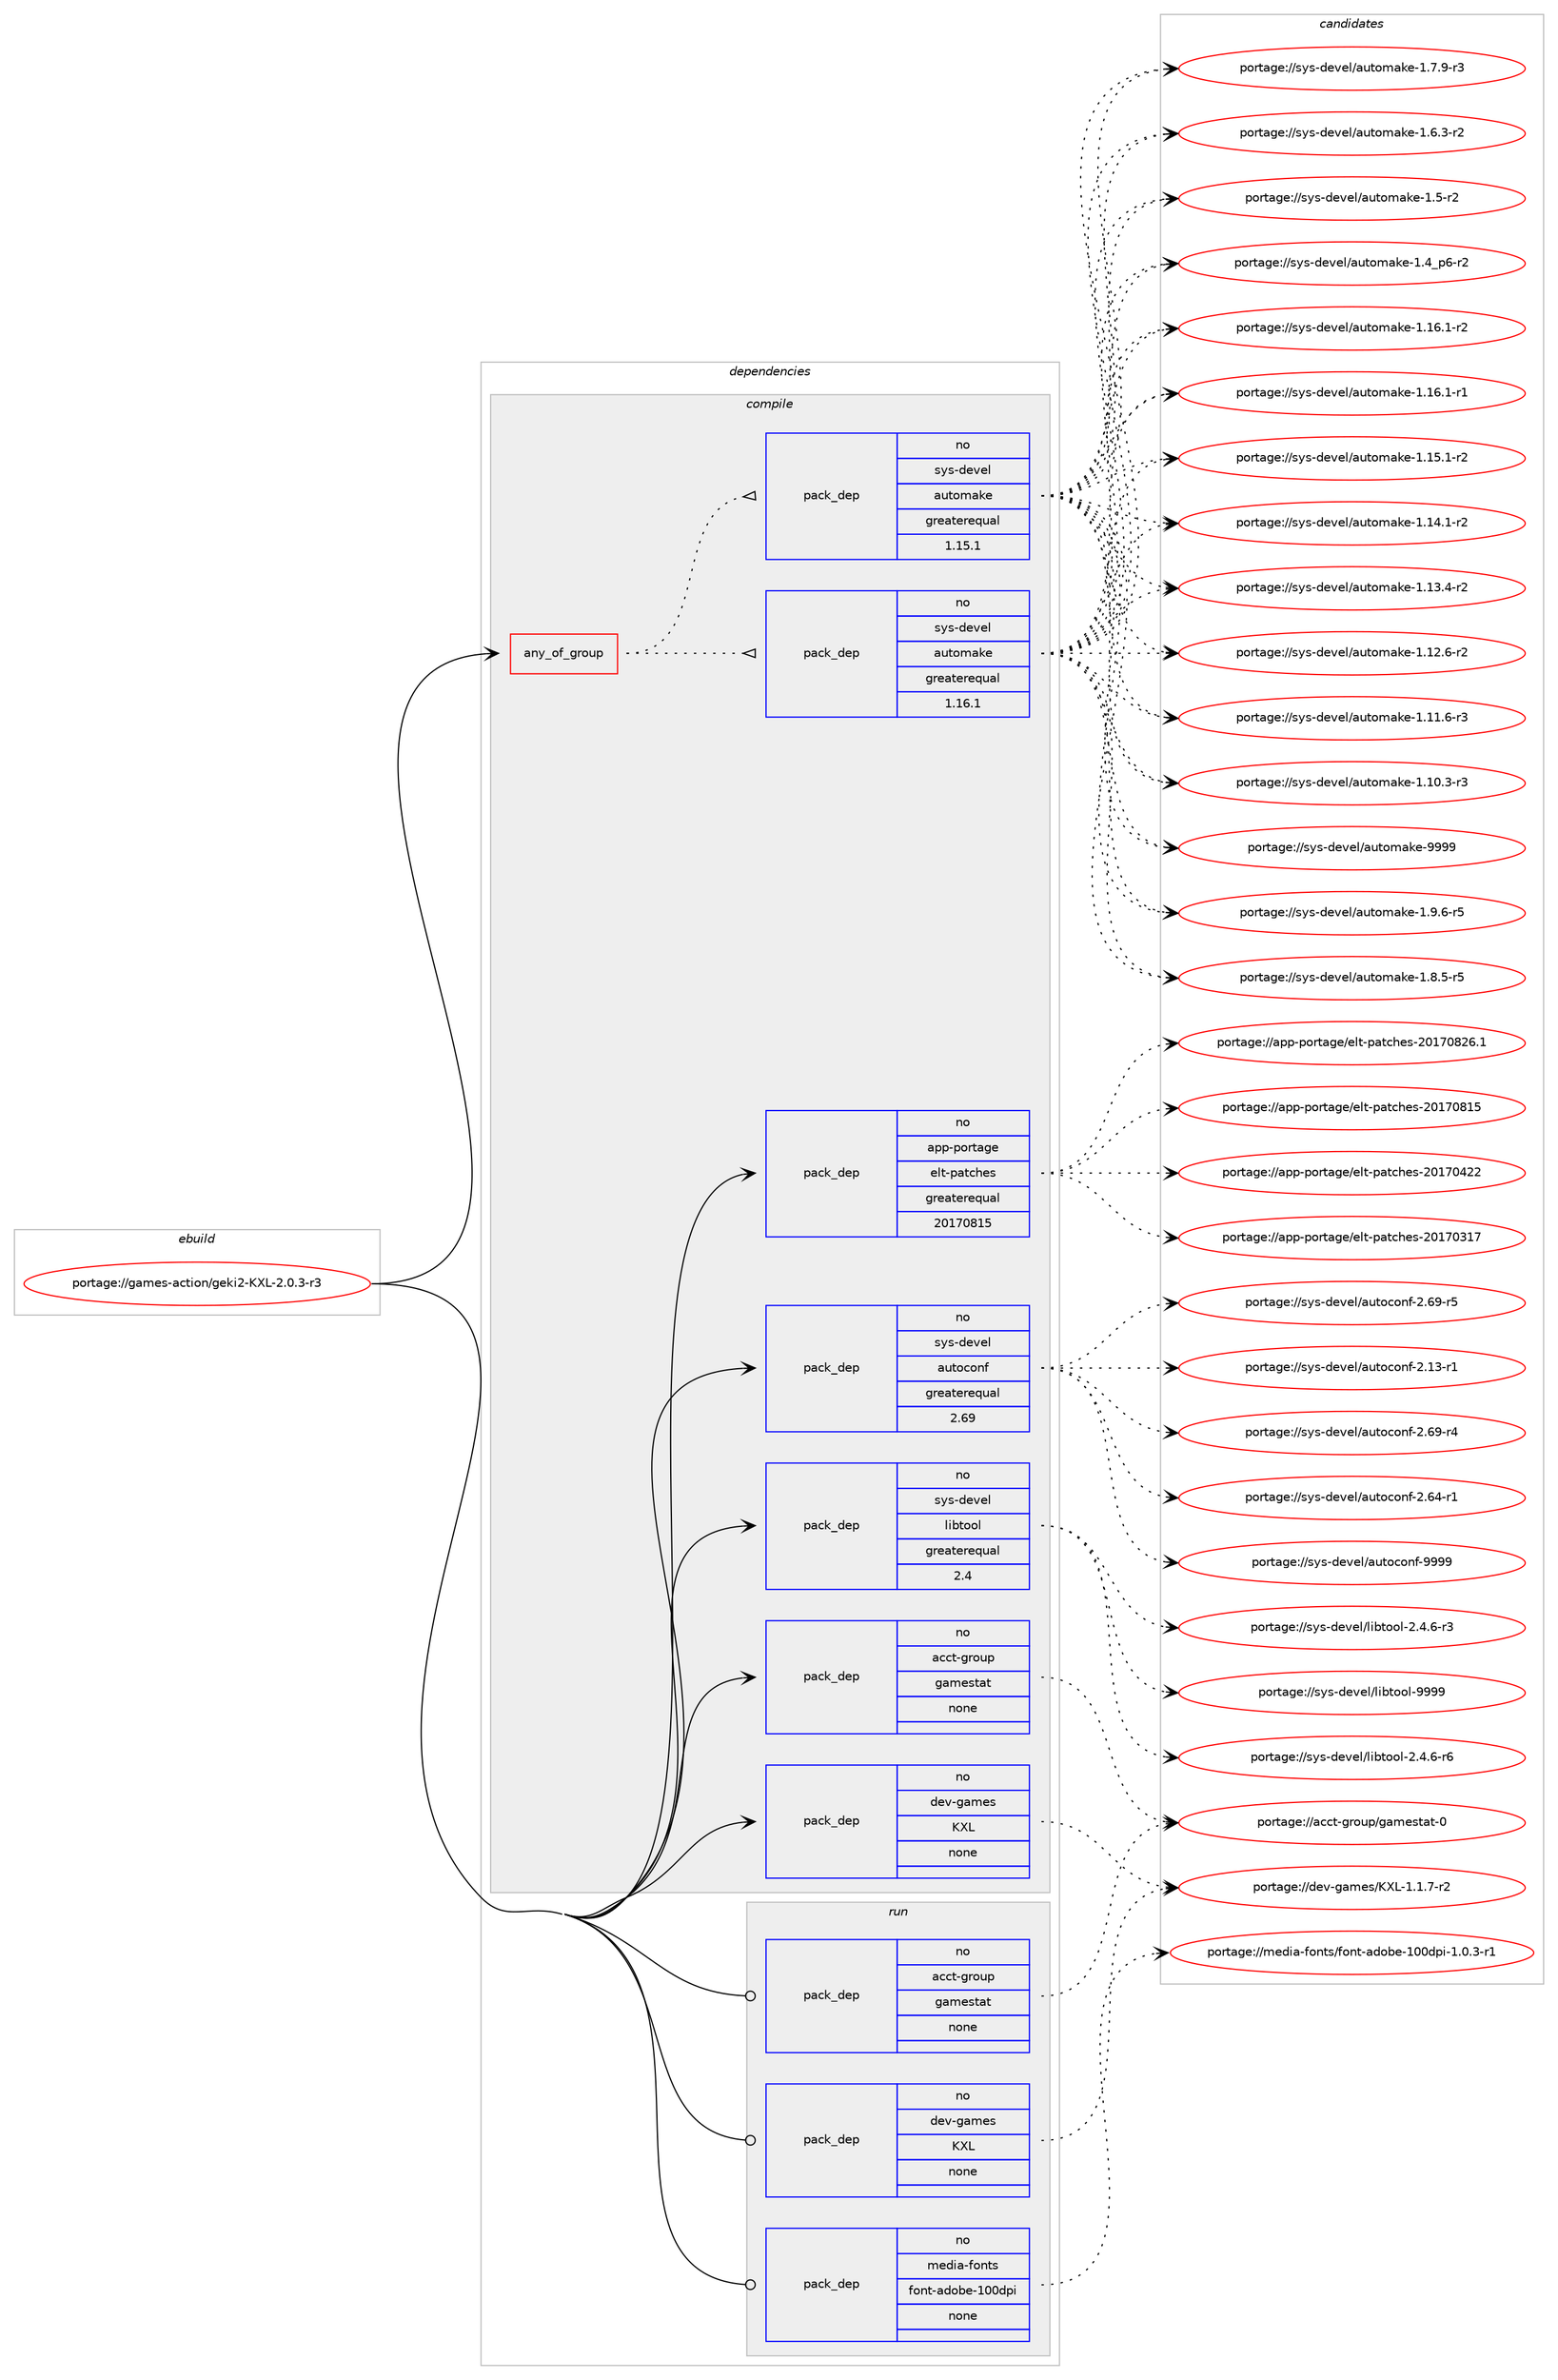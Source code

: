digraph prolog {

# *************
# Graph options
# *************

newrank=true;
concentrate=true;
compound=true;
graph [rankdir=LR,fontname=Helvetica,fontsize=10,ranksep=1.5];#, ranksep=2.5, nodesep=0.2];
edge  [arrowhead=vee];
node  [fontname=Helvetica,fontsize=10];

# **********
# The ebuild
# **********

subgraph cluster_leftcol {
color=gray;
label=<<i>ebuild</i>>;
id [label="portage://games-action/geki2-KXL-2.0.3-r3", color=red, width=4, href="../games-action/geki2-KXL-2.0.3-r3.svg"];
}

# ****************
# The dependencies
# ****************

subgraph cluster_midcol {
color=gray;
label=<<i>dependencies</i>>;
subgraph cluster_compile {
fillcolor="#eeeeee";
style=filled;
label=<<i>compile</i>>;
subgraph any4327 {
dependency291889 [label=<<TABLE BORDER="0" CELLBORDER="1" CELLSPACING="0" CELLPADDING="4"><TR><TD CELLPADDING="10">any_of_group</TD></TR></TABLE>>, shape=none, color=red];subgraph pack226954 {
dependency291890 [label=<<TABLE BORDER="0" CELLBORDER="1" CELLSPACING="0" CELLPADDING="4" WIDTH="220"><TR><TD ROWSPAN="6" CELLPADDING="30">pack_dep</TD></TR><TR><TD WIDTH="110">no</TD></TR><TR><TD>sys-devel</TD></TR><TR><TD>automake</TD></TR><TR><TD>greaterequal</TD></TR><TR><TD>1.16.1</TD></TR></TABLE>>, shape=none, color=blue];
}
dependency291889:e -> dependency291890:w [weight=20,style="dotted",arrowhead="oinv"];
subgraph pack226955 {
dependency291891 [label=<<TABLE BORDER="0" CELLBORDER="1" CELLSPACING="0" CELLPADDING="4" WIDTH="220"><TR><TD ROWSPAN="6" CELLPADDING="30">pack_dep</TD></TR><TR><TD WIDTH="110">no</TD></TR><TR><TD>sys-devel</TD></TR><TR><TD>automake</TD></TR><TR><TD>greaterequal</TD></TR><TR><TD>1.15.1</TD></TR></TABLE>>, shape=none, color=blue];
}
dependency291889:e -> dependency291891:w [weight=20,style="dotted",arrowhead="oinv"];
}
id:e -> dependency291889:w [weight=20,style="solid",arrowhead="vee"];
subgraph pack226956 {
dependency291892 [label=<<TABLE BORDER="0" CELLBORDER="1" CELLSPACING="0" CELLPADDING="4" WIDTH="220"><TR><TD ROWSPAN="6" CELLPADDING="30">pack_dep</TD></TR><TR><TD WIDTH="110">no</TD></TR><TR><TD>acct-group</TD></TR><TR><TD>gamestat</TD></TR><TR><TD>none</TD></TR><TR><TD></TD></TR></TABLE>>, shape=none, color=blue];
}
id:e -> dependency291892:w [weight=20,style="solid",arrowhead="vee"];
subgraph pack226957 {
dependency291893 [label=<<TABLE BORDER="0" CELLBORDER="1" CELLSPACING="0" CELLPADDING="4" WIDTH="220"><TR><TD ROWSPAN="6" CELLPADDING="30">pack_dep</TD></TR><TR><TD WIDTH="110">no</TD></TR><TR><TD>app-portage</TD></TR><TR><TD>elt-patches</TD></TR><TR><TD>greaterequal</TD></TR><TR><TD>20170815</TD></TR></TABLE>>, shape=none, color=blue];
}
id:e -> dependency291893:w [weight=20,style="solid",arrowhead="vee"];
subgraph pack226958 {
dependency291894 [label=<<TABLE BORDER="0" CELLBORDER="1" CELLSPACING="0" CELLPADDING="4" WIDTH="220"><TR><TD ROWSPAN="6" CELLPADDING="30">pack_dep</TD></TR><TR><TD WIDTH="110">no</TD></TR><TR><TD>dev-games</TD></TR><TR><TD>KXL</TD></TR><TR><TD>none</TD></TR><TR><TD></TD></TR></TABLE>>, shape=none, color=blue];
}
id:e -> dependency291894:w [weight=20,style="solid",arrowhead="vee"];
subgraph pack226959 {
dependency291895 [label=<<TABLE BORDER="0" CELLBORDER="1" CELLSPACING="0" CELLPADDING="4" WIDTH="220"><TR><TD ROWSPAN="6" CELLPADDING="30">pack_dep</TD></TR><TR><TD WIDTH="110">no</TD></TR><TR><TD>sys-devel</TD></TR><TR><TD>autoconf</TD></TR><TR><TD>greaterequal</TD></TR><TR><TD>2.69</TD></TR></TABLE>>, shape=none, color=blue];
}
id:e -> dependency291895:w [weight=20,style="solid",arrowhead="vee"];
subgraph pack226960 {
dependency291896 [label=<<TABLE BORDER="0" CELLBORDER="1" CELLSPACING="0" CELLPADDING="4" WIDTH="220"><TR><TD ROWSPAN="6" CELLPADDING="30">pack_dep</TD></TR><TR><TD WIDTH="110">no</TD></TR><TR><TD>sys-devel</TD></TR><TR><TD>libtool</TD></TR><TR><TD>greaterequal</TD></TR><TR><TD>2.4</TD></TR></TABLE>>, shape=none, color=blue];
}
id:e -> dependency291896:w [weight=20,style="solid",arrowhead="vee"];
}
subgraph cluster_compileandrun {
fillcolor="#eeeeee";
style=filled;
label=<<i>compile and run</i>>;
}
subgraph cluster_run {
fillcolor="#eeeeee";
style=filled;
label=<<i>run</i>>;
subgraph pack226961 {
dependency291897 [label=<<TABLE BORDER="0" CELLBORDER="1" CELLSPACING="0" CELLPADDING="4" WIDTH="220"><TR><TD ROWSPAN="6" CELLPADDING="30">pack_dep</TD></TR><TR><TD WIDTH="110">no</TD></TR><TR><TD>acct-group</TD></TR><TR><TD>gamestat</TD></TR><TR><TD>none</TD></TR><TR><TD></TD></TR></TABLE>>, shape=none, color=blue];
}
id:e -> dependency291897:w [weight=20,style="solid",arrowhead="odot"];
subgraph pack226962 {
dependency291898 [label=<<TABLE BORDER="0" CELLBORDER="1" CELLSPACING="0" CELLPADDING="4" WIDTH="220"><TR><TD ROWSPAN="6" CELLPADDING="30">pack_dep</TD></TR><TR><TD WIDTH="110">no</TD></TR><TR><TD>dev-games</TD></TR><TR><TD>KXL</TD></TR><TR><TD>none</TD></TR><TR><TD></TD></TR></TABLE>>, shape=none, color=blue];
}
id:e -> dependency291898:w [weight=20,style="solid",arrowhead="odot"];
subgraph pack226963 {
dependency291899 [label=<<TABLE BORDER="0" CELLBORDER="1" CELLSPACING="0" CELLPADDING="4" WIDTH="220"><TR><TD ROWSPAN="6" CELLPADDING="30">pack_dep</TD></TR><TR><TD WIDTH="110">no</TD></TR><TR><TD>media-fonts</TD></TR><TR><TD>font-adobe-100dpi</TD></TR><TR><TD>none</TD></TR><TR><TD></TD></TR></TABLE>>, shape=none, color=blue];
}
id:e -> dependency291899:w [weight=20,style="solid",arrowhead="odot"];
}
}

# **************
# The candidates
# **************

subgraph cluster_choices {
rank=same;
color=gray;
label=<<i>candidates</i>>;

subgraph choice226954 {
color=black;
nodesep=1;
choice115121115451001011181011084797117116111109971071014557575757 [label="portage://sys-devel/automake-9999", color=red, width=4,href="../sys-devel/automake-9999.svg"];
choice115121115451001011181011084797117116111109971071014549465746544511453 [label="portage://sys-devel/automake-1.9.6-r5", color=red, width=4,href="../sys-devel/automake-1.9.6-r5.svg"];
choice115121115451001011181011084797117116111109971071014549465646534511453 [label="portage://sys-devel/automake-1.8.5-r5", color=red, width=4,href="../sys-devel/automake-1.8.5-r5.svg"];
choice115121115451001011181011084797117116111109971071014549465546574511451 [label="portage://sys-devel/automake-1.7.9-r3", color=red, width=4,href="../sys-devel/automake-1.7.9-r3.svg"];
choice115121115451001011181011084797117116111109971071014549465446514511450 [label="portage://sys-devel/automake-1.6.3-r2", color=red, width=4,href="../sys-devel/automake-1.6.3-r2.svg"];
choice11512111545100101118101108479711711611110997107101454946534511450 [label="portage://sys-devel/automake-1.5-r2", color=red, width=4,href="../sys-devel/automake-1.5-r2.svg"];
choice115121115451001011181011084797117116111109971071014549465295112544511450 [label="portage://sys-devel/automake-1.4_p6-r2", color=red, width=4,href="../sys-devel/automake-1.4_p6-r2.svg"];
choice11512111545100101118101108479711711611110997107101454946495446494511450 [label="portage://sys-devel/automake-1.16.1-r2", color=red, width=4,href="../sys-devel/automake-1.16.1-r2.svg"];
choice11512111545100101118101108479711711611110997107101454946495446494511449 [label="portage://sys-devel/automake-1.16.1-r1", color=red, width=4,href="../sys-devel/automake-1.16.1-r1.svg"];
choice11512111545100101118101108479711711611110997107101454946495346494511450 [label="portage://sys-devel/automake-1.15.1-r2", color=red, width=4,href="../sys-devel/automake-1.15.1-r2.svg"];
choice11512111545100101118101108479711711611110997107101454946495246494511450 [label="portage://sys-devel/automake-1.14.1-r2", color=red, width=4,href="../sys-devel/automake-1.14.1-r2.svg"];
choice11512111545100101118101108479711711611110997107101454946495146524511450 [label="portage://sys-devel/automake-1.13.4-r2", color=red, width=4,href="../sys-devel/automake-1.13.4-r2.svg"];
choice11512111545100101118101108479711711611110997107101454946495046544511450 [label="portage://sys-devel/automake-1.12.6-r2", color=red, width=4,href="../sys-devel/automake-1.12.6-r2.svg"];
choice11512111545100101118101108479711711611110997107101454946494946544511451 [label="portage://sys-devel/automake-1.11.6-r3", color=red, width=4,href="../sys-devel/automake-1.11.6-r3.svg"];
choice11512111545100101118101108479711711611110997107101454946494846514511451 [label="portage://sys-devel/automake-1.10.3-r3", color=red, width=4,href="../sys-devel/automake-1.10.3-r3.svg"];
dependency291890:e -> choice115121115451001011181011084797117116111109971071014557575757:w [style=dotted,weight="100"];
dependency291890:e -> choice115121115451001011181011084797117116111109971071014549465746544511453:w [style=dotted,weight="100"];
dependency291890:e -> choice115121115451001011181011084797117116111109971071014549465646534511453:w [style=dotted,weight="100"];
dependency291890:e -> choice115121115451001011181011084797117116111109971071014549465546574511451:w [style=dotted,weight="100"];
dependency291890:e -> choice115121115451001011181011084797117116111109971071014549465446514511450:w [style=dotted,weight="100"];
dependency291890:e -> choice11512111545100101118101108479711711611110997107101454946534511450:w [style=dotted,weight="100"];
dependency291890:e -> choice115121115451001011181011084797117116111109971071014549465295112544511450:w [style=dotted,weight="100"];
dependency291890:e -> choice11512111545100101118101108479711711611110997107101454946495446494511450:w [style=dotted,weight="100"];
dependency291890:e -> choice11512111545100101118101108479711711611110997107101454946495446494511449:w [style=dotted,weight="100"];
dependency291890:e -> choice11512111545100101118101108479711711611110997107101454946495346494511450:w [style=dotted,weight="100"];
dependency291890:e -> choice11512111545100101118101108479711711611110997107101454946495246494511450:w [style=dotted,weight="100"];
dependency291890:e -> choice11512111545100101118101108479711711611110997107101454946495146524511450:w [style=dotted,weight="100"];
dependency291890:e -> choice11512111545100101118101108479711711611110997107101454946495046544511450:w [style=dotted,weight="100"];
dependency291890:e -> choice11512111545100101118101108479711711611110997107101454946494946544511451:w [style=dotted,weight="100"];
dependency291890:e -> choice11512111545100101118101108479711711611110997107101454946494846514511451:w [style=dotted,weight="100"];
}
subgraph choice226955 {
color=black;
nodesep=1;
choice115121115451001011181011084797117116111109971071014557575757 [label="portage://sys-devel/automake-9999", color=red, width=4,href="../sys-devel/automake-9999.svg"];
choice115121115451001011181011084797117116111109971071014549465746544511453 [label="portage://sys-devel/automake-1.9.6-r5", color=red, width=4,href="../sys-devel/automake-1.9.6-r5.svg"];
choice115121115451001011181011084797117116111109971071014549465646534511453 [label="portage://sys-devel/automake-1.8.5-r5", color=red, width=4,href="../sys-devel/automake-1.8.5-r5.svg"];
choice115121115451001011181011084797117116111109971071014549465546574511451 [label="portage://sys-devel/automake-1.7.9-r3", color=red, width=4,href="../sys-devel/automake-1.7.9-r3.svg"];
choice115121115451001011181011084797117116111109971071014549465446514511450 [label="portage://sys-devel/automake-1.6.3-r2", color=red, width=4,href="../sys-devel/automake-1.6.3-r2.svg"];
choice11512111545100101118101108479711711611110997107101454946534511450 [label="portage://sys-devel/automake-1.5-r2", color=red, width=4,href="../sys-devel/automake-1.5-r2.svg"];
choice115121115451001011181011084797117116111109971071014549465295112544511450 [label="portage://sys-devel/automake-1.4_p6-r2", color=red, width=4,href="../sys-devel/automake-1.4_p6-r2.svg"];
choice11512111545100101118101108479711711611110997107101454946495446494511450 [label="portage://sys-devel/automake-1.16.1-r2", color=red, width=4,href="../sys-devel/automake-1.16.1-r2.svg"];
choice11512111545100101118101108479711711611110997107101454946495446494511449 [label="portage://sys-devel/automake-1.16.1-r1", color=red, width=4,href="../sys-devel/automake-1.16.1-r1.svg"];
choice11512111545100101118101108479711711611110997107101454946495346494511450 [label="portage://sys-devel/automake-1.15.1-r2", color=red, width=4,href="../sys-devel/automake-1.15.1-r2.svg"];
choice11512111545100101118101108479711711611110997107101454946495246494511450 [label="portage://sys-devel/automake-1.14.1-r2", color=red, width=4,href="../sys-devel/automake-1.14.1-r2.svg"];
choice11512111545100101118101108479711711611110997107101454946495146524511450 [label="portage://sys-devel/automake-1.13.4-r2", color=red, width=4,href="../sys-devel/automake-1.13.4-r2.svg"];
choice11512111545100101118101108479711711611110997107101454946495046544511450 [label="portage://sys-devel/automake-1.12.6-r2", color=red, width=4,href="../sys-devel/automake-1.12.6-r2.svg"];
choice11512111545100101118101108479711711611110997107101454946494946544511451 [label="portage://sys-devel/automake-1.11.6-r3", color=red, width=4,href="../sys-devel/automake-1.11.6-r3.svg"];
choice11512111545100101118101108479711711611110997107101454946494846514511451 [label="portage://sys-devel/automake-1.10.3-r3", color=red, width=4,href="../sys-devel/automake-1.10.3-r3.svg"];
dependency291891:e -> choice115121115451001011181011084797117116111109971071014557575757:w [style=dotted,weight="100"];
dependency291891:e -> choice115121115451001011181011084797117116111109971071014549465746544511453:w [style=dotted,weight="100"];
dependency291891:e -> choice115121115451001011181011084797117116111109971071014549465646534511453:w [style=dotted,weight="100"];
dependency291891:e -> choice115121115451001011181011084797117116111109971071014549465546574511451:w [style=dotted,weight="100"];
dependency291891:e -> choice115121115451001011181011084797117116111109971071014549465446514511450:w [style=dotted,weight="100"];
dependency291891:e -> choice11512111545100101118101108479711711611110997107101454946534511450:w [style=dotted,weight="100"];
dependency291891:e -> choice115121115451001011181011084797117116111109971071014549465295112544511450:w [style=dotted,weight="100"];
dependency291891:e -> choice11512111545100101118101108479711711611110997107101454946495446494511450:w [style=dotted,weight="100"];
dependency291891:e -> choice11512111545100101118101108479711711611110997107101454946495446494511449:w [style=dotted,weight="100"];
dependency291891:e -> choice11512111545100101118101108479711711611110997107101454946495346494511450:w [style=dotted,weight="100"];
dependency291891:e -> choice11512111545100101118101108479711711611110997107101454946495246494511450:w [style=dotted,weight="100"];
dependency291891:e -> choice11512111545100101118101108479711711611110997107101454946495146524511450:w [style=dotted,weight="100"];
dependency291891:e -> choice11512111545100101118101108479711711611110997107101454946495046544511450:w [style=dotted,weight="100"];
dependency291891:e -> choice11512111545100101118101108479711711611110997107101454946494946544511451:w [style=dotted,weight="100"];
dependency291891:e -> choice11512111545100101118101108479711711611110997107101454946494846514511451:w [style=dotted,weight="100"];
}
subgraph choice226956 {
color=black;
nodesep=1;
choice979999116451031141111171124710397109101115116971164548 [label="portage://acct-group/gamestat-0", color=red, width=4,href="../acct-group/gamestat-0.svg"];
dependency291892:e -> choice979999116451031141111171124710397109101115116971164548:w [style=dotted,weight="100"];
}
subgraph choice226957 {
color=black;
nodesep=1;
choice971121124511211111411697103101471011081164511297116991041011154550484955485650544649 [label="portage://app-portage/elt-patches-20170826.1", color=red, width=4,href="../app-portage/elt-patches-20170826.1.svg"];
choice97112112451121111141169710310147101108116451129711699104101115455048495548564953 [label="portage://app-portage/elt-patches-20170815", color=red, width=4,href="../app-portage/elt-patches-20170815.svg"];
choice97112112451121111141169710310147101108116451129711699104101115455048495548525050 [label="portage://app-portage/elt-patches-20170422", color=red, width=4,href="../app-portage/elt-patches-20170422.svg"];
choice97112112451121111141169710310147101108116451129711699104101115455048495548514955 [label="portage://app-portage/elt-patches-20170317", color=red, width=4,href="../app-portage/elt-patches-20170317.svg"];
dependency291893:e -> choice971121124511211111411697103101471011081164511297116991041011154550484955485650544649:w [style=dotted,weight="100"];
dependency291893:e -> choice97112112451121111141169710310147101108116451129711699104101115455048495548564953:w [style=dotted,weight="100"];
dependency291893:e -> choice97112112451121111141169710310147101108116451129711699104101115455048495548525050:w [style=dotted,weight="100"];
dependency291893:e -> choice97112112451121111141169710310147101108116451129711699104101115455048495548514955:w [style=dotted,weight="100"];
}
subgraph choice226958 {
color=black;
nodesep=1;
choice1001011184510397109101115477588764549464946554511450 [label="portage://dev-games/KXL-1.1.7-r2", color=red, width=4,href="../dev-games/KXL-1.1.7-r2.svg"];
dependency291894:e -> choice1001011184510397109101115477588764549464946554511450:w [style=dotted,weight="100"];
}
subgraph choice226959 {
color=black;
nodesep=1;
choice115121115451001011181011084797117116111991111101024557575757 [label="portage://sys-devel/autoconf-9999", color=red, width=4,href="../sys-devel/autoconf-9999.svg"];
choice1151211154510010111810110847971171161119911111010245504654574511453 [label="portage://sys-devel/autoconf-2.69-r5", color=red, width=4,href="../sys-devel/autoconf-2.69-r5.svg"];
choice1151211154510010111810110847971171161119911111010245504654574511452 [label="portage://sys-devel/autoconf-2.69-r4", color=red, width=4,href="../sys-devel/autoconf-2.69-r4.svg"];
choice1151211154510010111810110847971171161119911111010245504654524511449 [label="portage://sys-devel/autoconf-2.64-r1", color=red, width=4,href="../sys-devel/autoconf-2.64-r1.svg"];
choice1151211154510010111810110847971171161119911111010245504649514511449 [label="portage://sys-devel/autoconf-2.13-r1", color=red, width=4,href="../sys-devel/autoconf-2.13-r1.svg"];
dependency291895:e -> choice115121115451001011181011084797117116111991111101024557575757:w [style=dotted,weight="100"];
dependency291895:e -> choice1151211154510010111810110847971171161119911111010245504654574511453:w [style=dotted,weight="100"];
dependency291895:e -> choice1151211154510010111810110847971171161119911111010245504654574511452:w [style=dotted,weight="100"];
dependency291895:e -> choice1151211154510010111810110847971171161119911111010245504654524511449:w [style=dotted,weight="100"];
dependency291895:e -> choice1151211154510010111810110847971171161119911111010245504649514511449:w [style=dotted,weight="100"];
}
subgraph choice226960 {
color=black;
nodesep=1;
choice1151211154510010111810110847108105981161111111084557575757 [label="portage://sys-devel/libtool-9999", color=red, width=4,href="../sys-devel/libtool-9999.svg"];
choice1151211154510010111810110847108105981161111111084550465246544511454 [label="portage://sys-devel/libtool-2.4.6-r6", color=red, width=4,href="../sys-devel/libtool-2.4.6-r6.svg"];
choice1151211154510010111810110847108105981161111111084550465246544511451 [label="portage://sys-devel/libtool-2.4.6-r3", color=red, width=4,href="../sys-devel/libtool-2.4.6-r3.svg"];
dependency291896:e -> choice1151211154510010111810110847108105981161111111084557575757:w [style=dotted,weight="100"];
dependency291896:e -> choice1151211154510010111810110847108105981161111111084550465246544511454:w [style=dotted,weight="100"];
dependency291896:e -> choice1151211154510010111810110847108105981161111111084550465246544511451:w [style=dotted,weight="100"];
}
subgraph choice226961 {
color=black;
nodesep=1;
choice979999116451031141111171124710397109101115116971164548 [label="portage://acct-group/gamestat-0", color=red, width=4,href="../acct-group/gamestat-0.svg"];
dependency291897:e -> choice979999116451031141111171124710397109101115116971164548:w [style=dotted,weight="100"];
}
subgraph choice226962 {
color=black;
nodesep=1;
choice1001011184510397109101115477588764549464946554511450 [label="portage://dev-games/KXL-1.1.7-r2", color=red, width=4,href="../dev-games/KXL-1.1.7-r2.svg"];
dependency291898:e -> choice1001011184510397109101115477588764549464946554511450:w [style=dotted,weight="100"];
}
subgraph choice226963 {
color=black;
nodesep=1;
choice109101100105974510211111011611547102111110116459710011198101454948481001121054549464846514511449 [label="portage://media-fonts/font-adobe-100dpi-1.0.3-r1", color=red, width=4,href="../media-fonts/font-adobe-100dpi-1.0.3-r1.svg"];
dependency291899:e -> choice109101100105974510211111011611547102111110116459710011198101454948481001121054549464846514511449:w [style=dotted,weight="100"];
}
}

}
